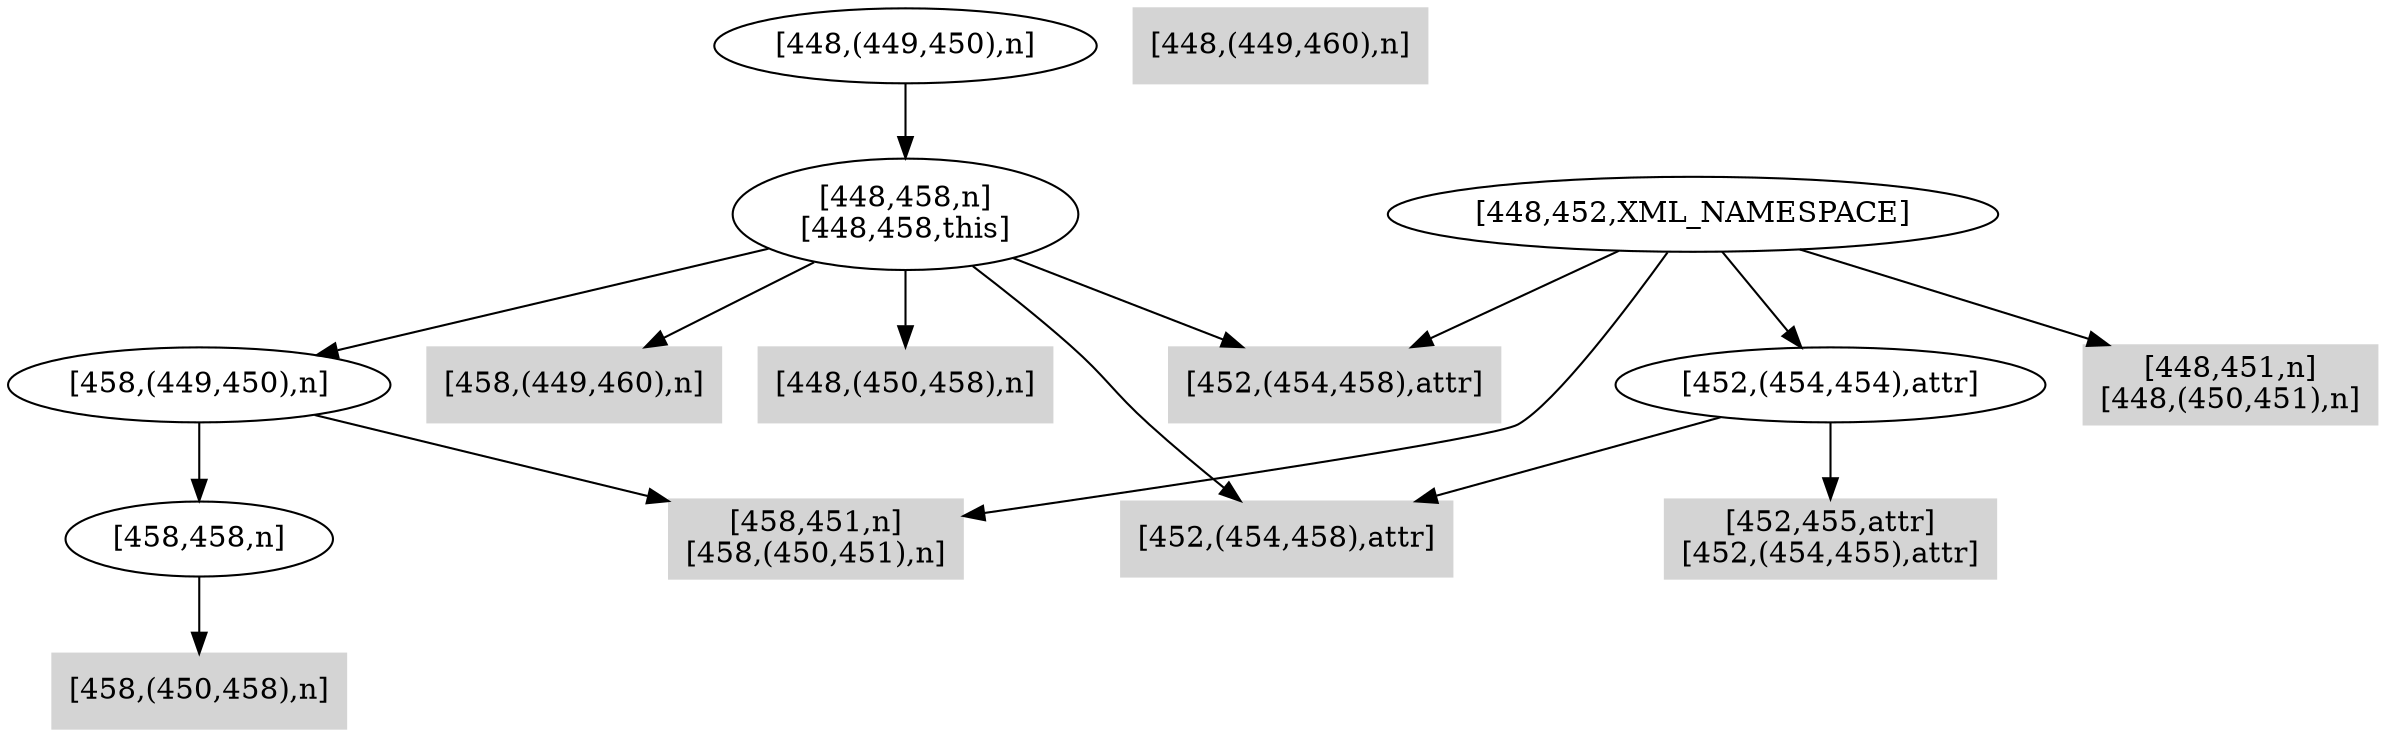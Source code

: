digraph { 
180 [shape=box,style=filled,color=".0 .0 .83",label="[448,(450,458),n]"];
181 [shape=box,style=filled,color=".0 .0 .83",label="[452,(454,458),attr]"];
182 [shape=box,style=filled,color=".0 .0 .83",label="[452,(454,458),attr]"];
183 [shape=box,style=filled,color=".0 .0 .83",label="[458,451,n]\n[458,(450,451),n]"];
184 [shape=box,style=filled,color=".0 .0 .83",label="[458,(450,458),n]"];
185 [label="[458,458,n]"];
186 [label="[458,(449,450),n]"];
187 [shape=box,style=filled,color=".0 .0 .83",label="[458,(449,460),n]"];
188 [label="[448,458,n]\n[448,458,this]"];
189 [shape=box,style=filled,color=".0 .0 .83",label="[448,451,n]\n[448,(450,451),n]"];
190 [shape=box,style=filled,color=".0 .0 .83",label="[452,455,attr]\n[452,(454,455),attr]"];
191 [label="[452,(454,454),attr]"];
192 [label="[448,452,XML_NAMESPACE]"];
193 [label="[448,(449,450),n]"];
194 [shape=box,style=filled,color=".0 .0 .83",label="[448,(449,460),n]"];
185 -> 184;
186 -> 183;
186 -> 185;
188 -> 180;
188 -> 181;
188 -> 182;
188 -> 186;
188 -> 187;
191 -> 182;
191 -> 190;
192 -> 181;
192 -> 183;
192 -> 189;
192 -> 191;
193 -> 188;
}